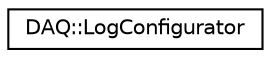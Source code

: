 digraph "Graphical Class Hierarchy"
{
  edge [fontname="Helvetica",fontsize="10",labelfontname="Helvetica",labelfontsize="10"];
  node [fontname="Helvetica",fontsize="10",shape=record];
  rankdir="LR";
  Node0 [label="DAQ::LogConfigurator",height=0.2,width=0.4,color="black", fillcolor="white", style="filled",URL="$classDAQ_1_1LogConfigurator.html",tooltip="能够配置log的类 "];
}
